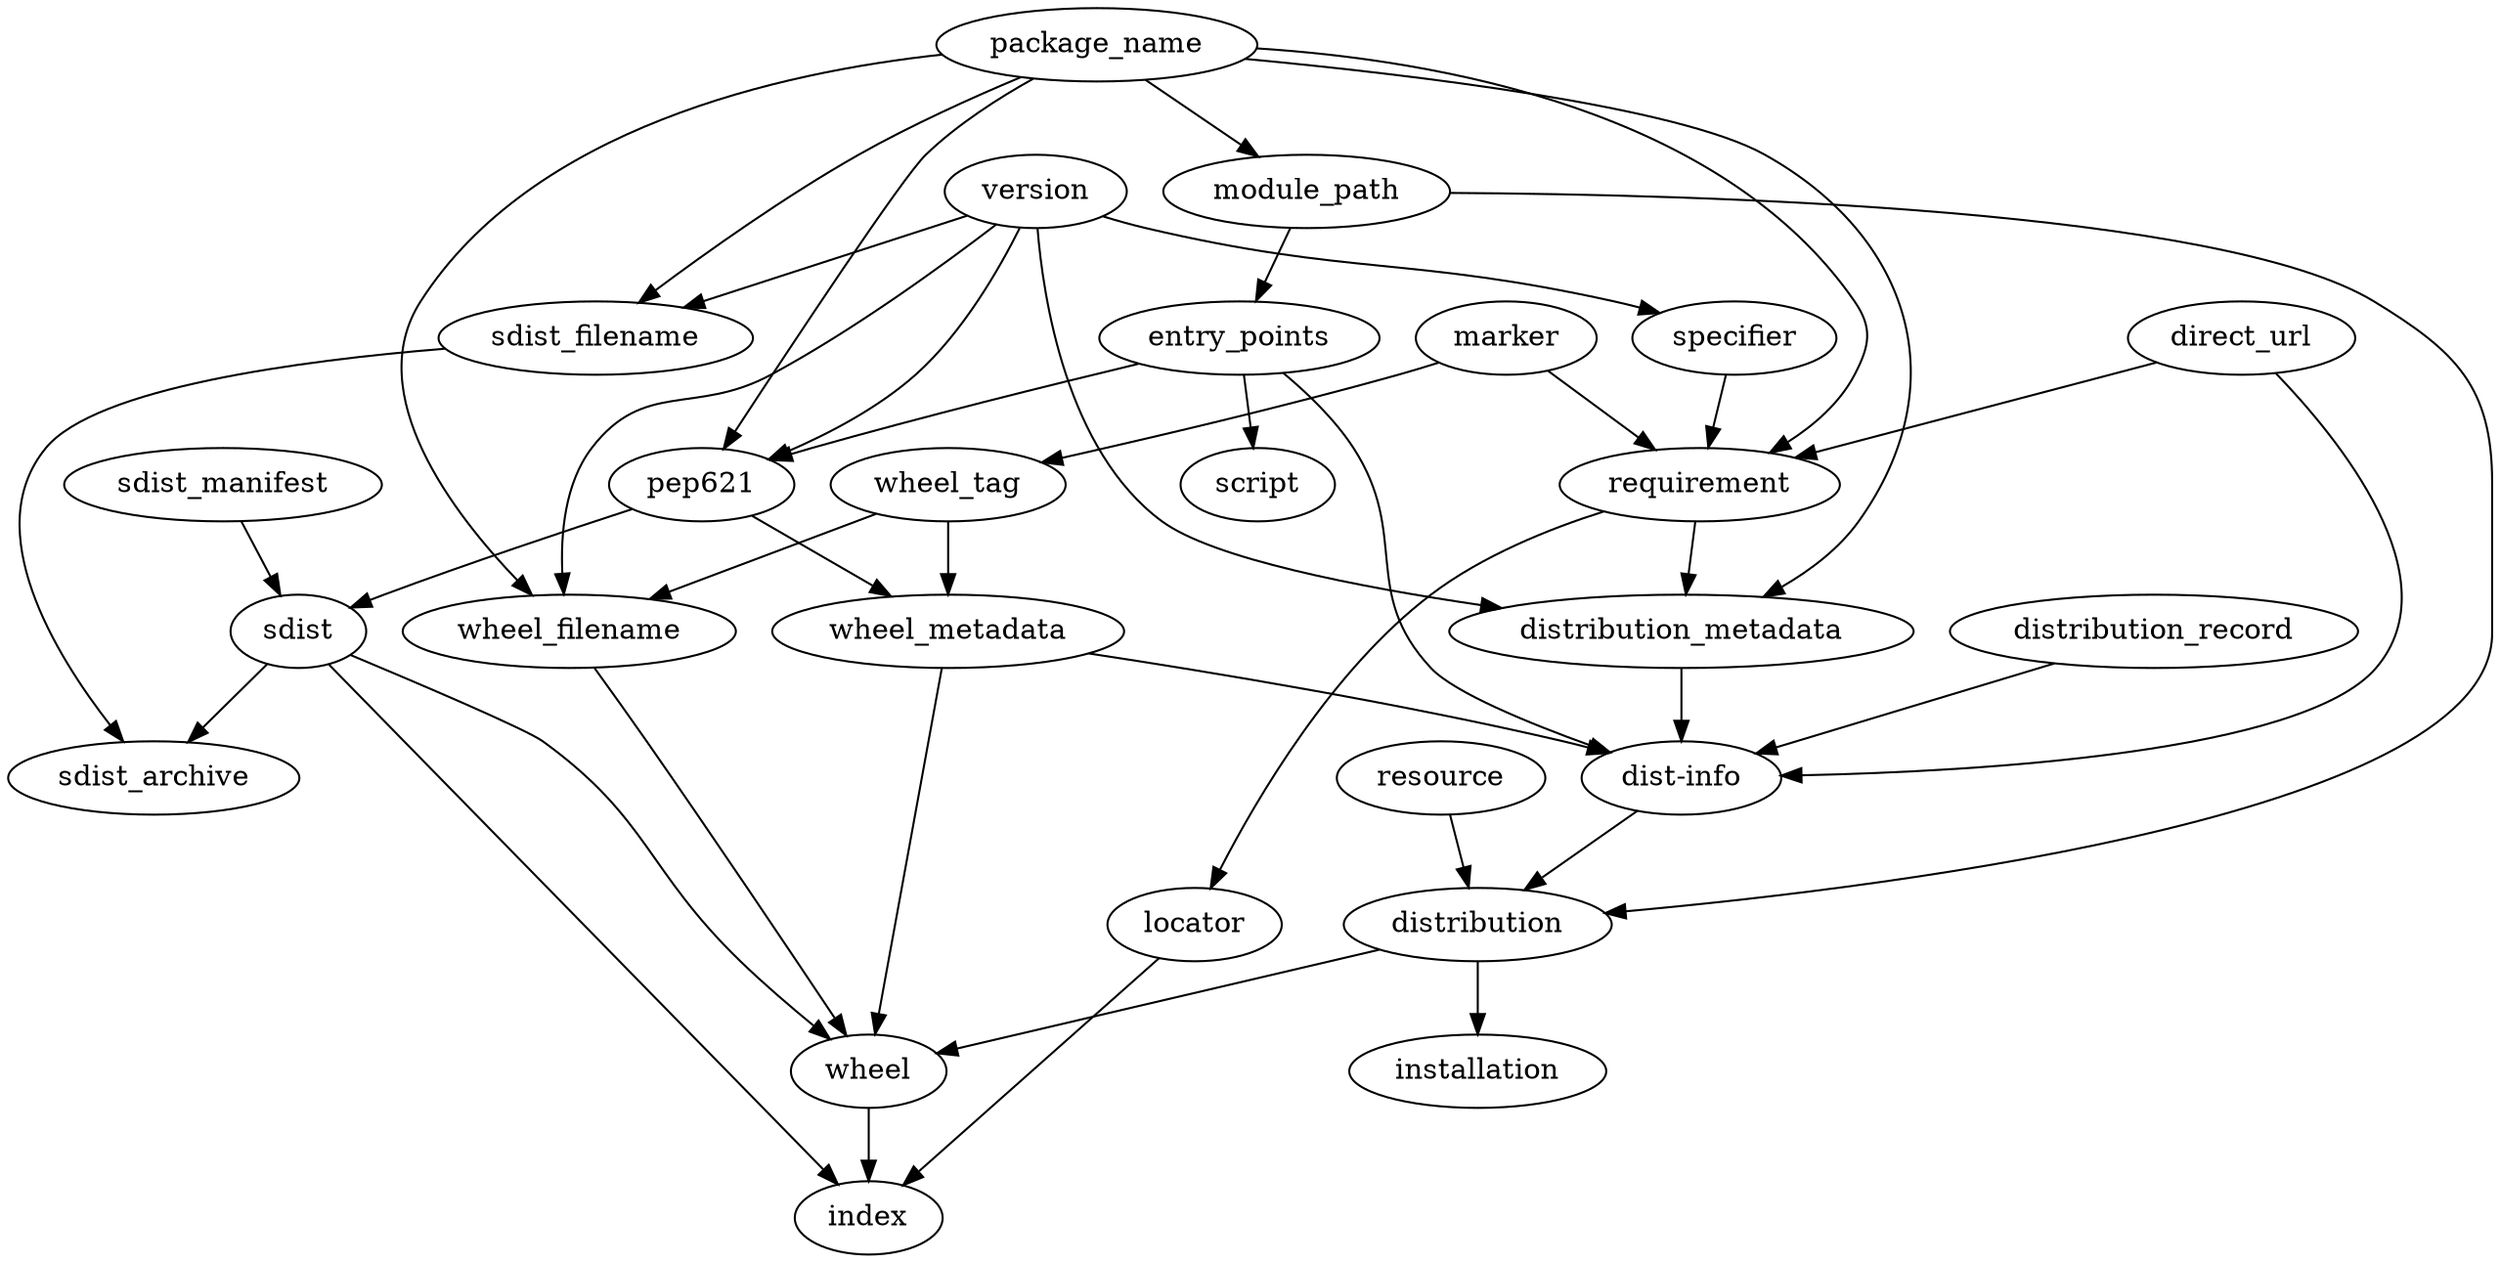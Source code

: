 strict digraph {
	package_name, specifier, marker, direct_url -> requirement -> distribution_metadata;
	version -> specifier;

	package_name, version, entry_points -> pep621 -> sdist -> wheel;
	wheel_metadata, wheel_filename -> wheel;
	wheel_tag -> wheel_filename;
	package_name, version -> sdist_filename, wheel_filename;
	marker -> wheel_tag -> wheel_metadata;
	pep621 -> wheel_metadata;

	distribution -> installation;
	
	package_name, version -> distribution_metadata;
	distribution_metadata, distribution_record, entry_points, wheel_metadata, direct_url -> "dist-info";
	"dist-info", resource, module_path -> distribution -> wheel;
	package_name -> module_path;
	module_path -> entry_points;
	sdist_manifest -> sdist;
	sdist, sdist_filename -> sdist_archive;

	wheel, sdist -> index;
	entry_points -> script;

	requirement -> locator -> index;
	script;
}
